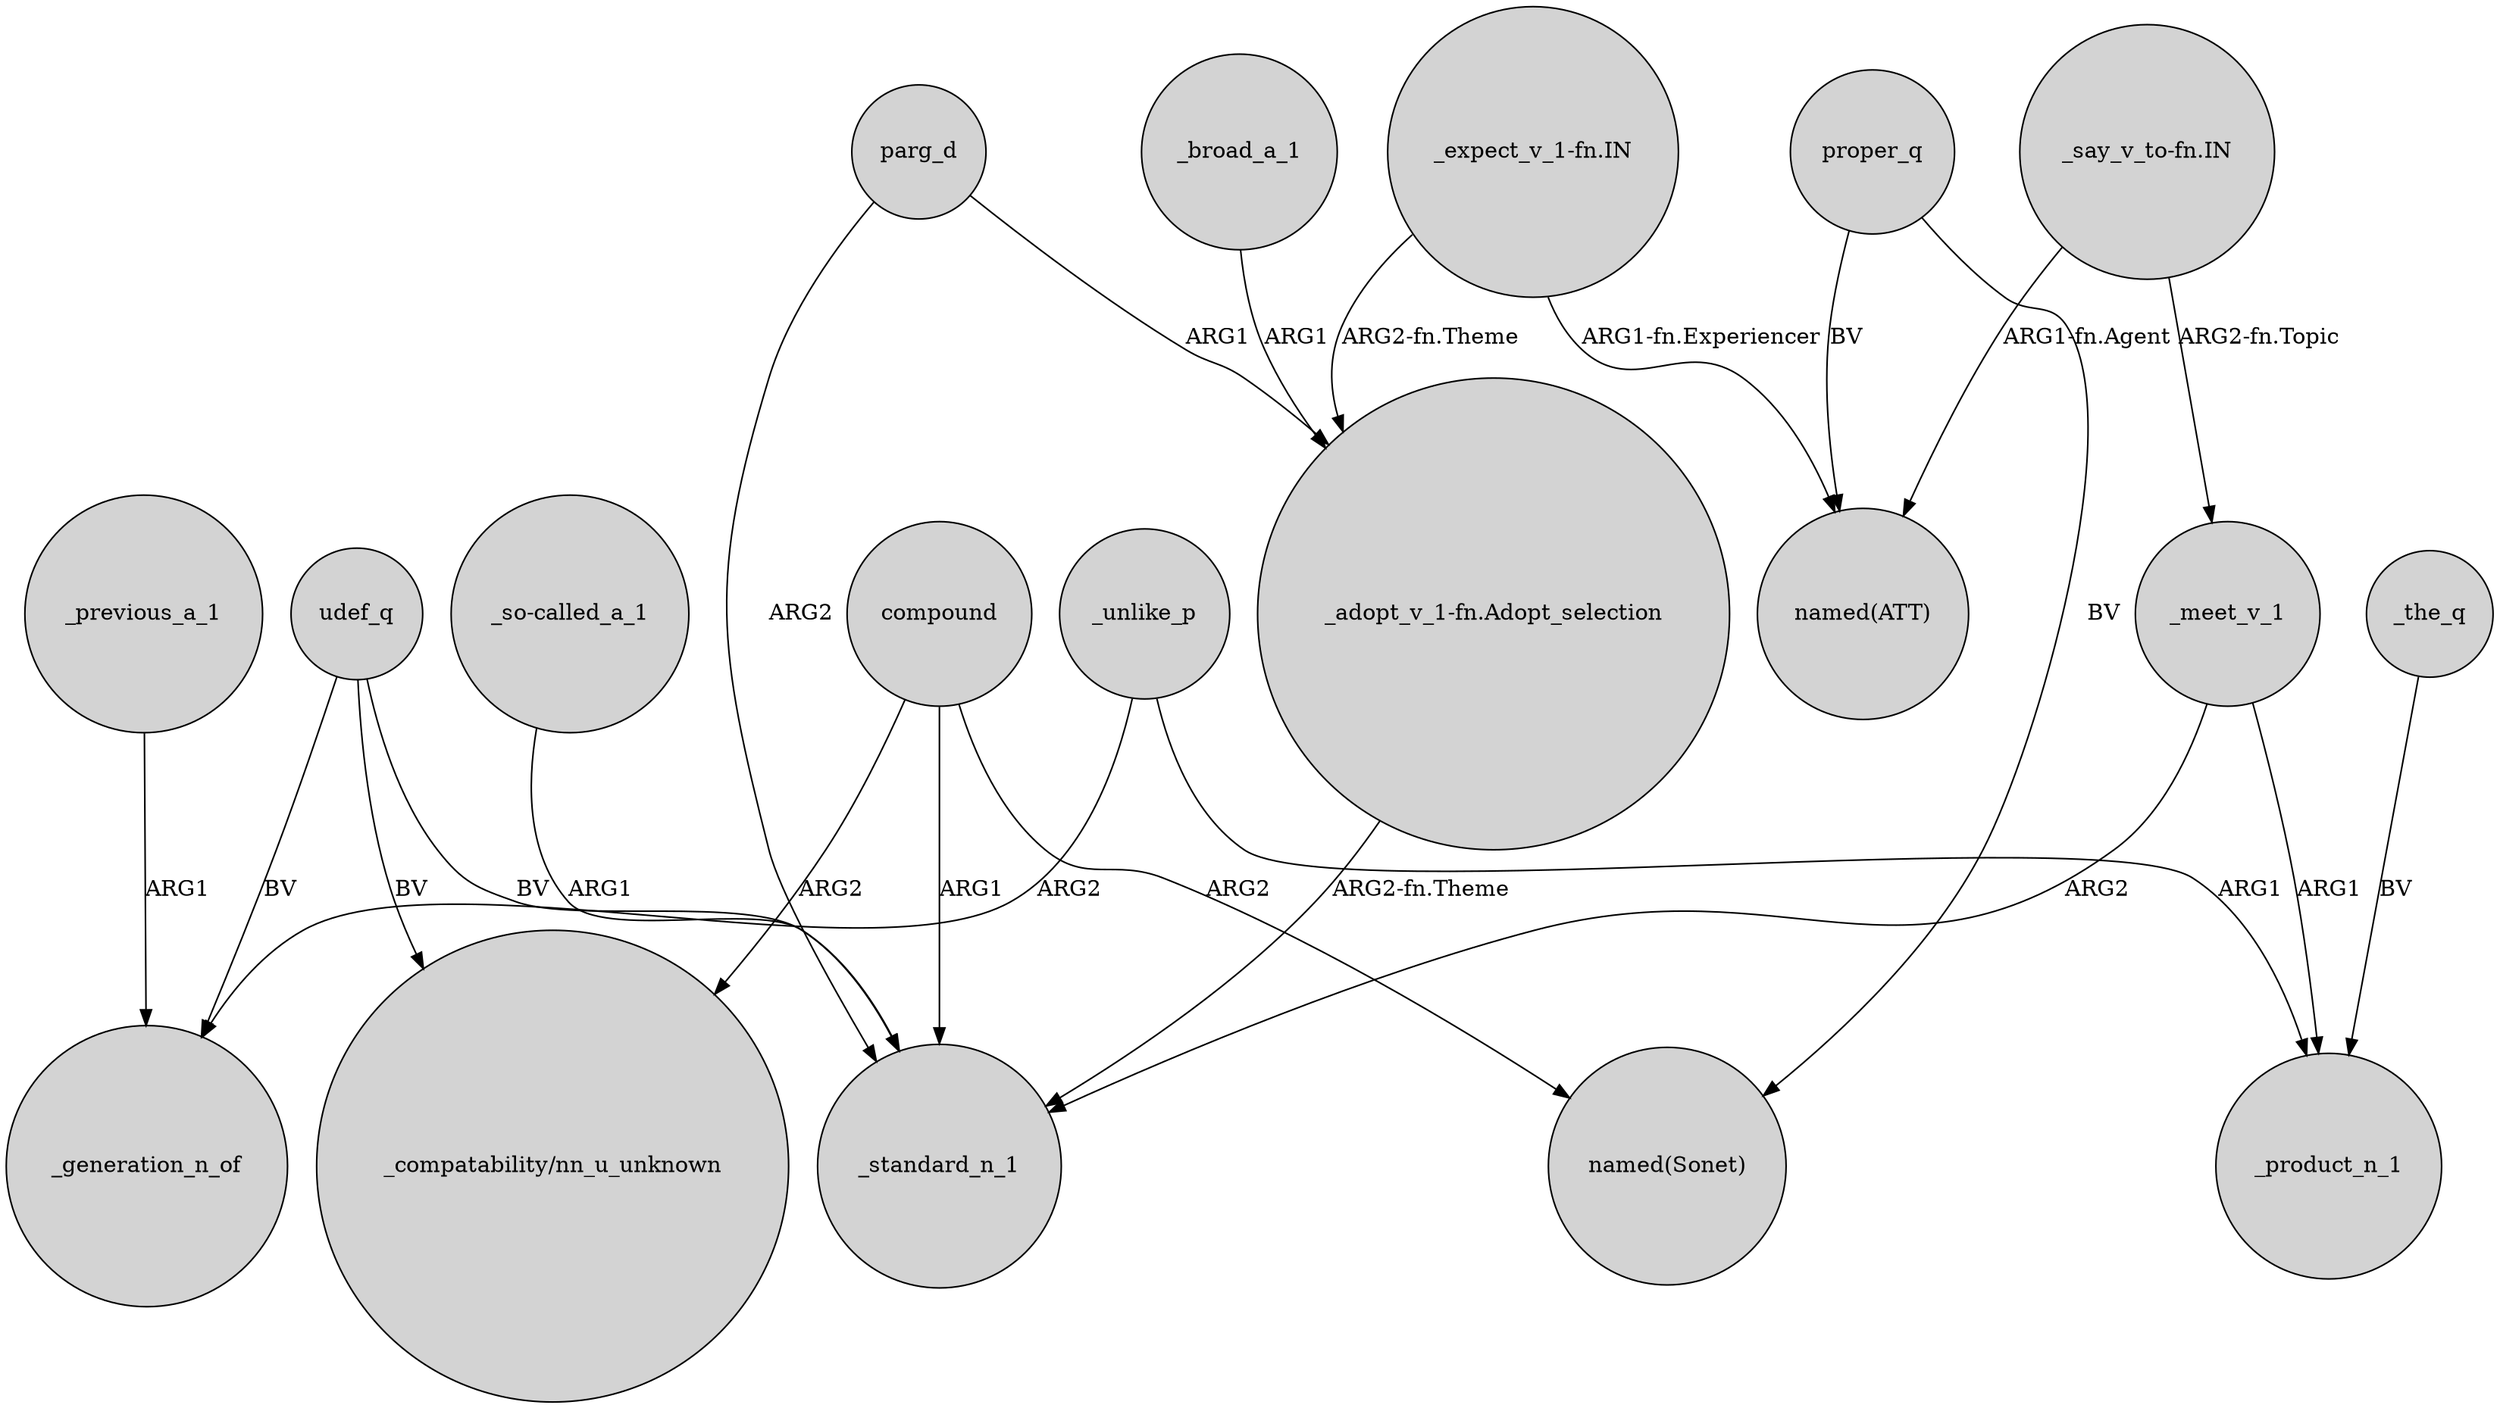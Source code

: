 digraph {
	node [shape=circle style=filled]
	_previous_a_1 -> _generation_n_of [label=ARG1]
	udef_q -> "_compatability/nn_u_unknown" [label=BV]
	"_expect_v_1-fn.IN" -> "_adopt_v_1-fn.Adopt_selection" [label="ARG2-fn.Theme"]
	_unlike_p -> _generation_n_of [label=ARG2]
	proper_q -> "named(ATT)" [label=BV]
	_meet_v_1 -> _product_n_1 [label=ARG1]
	parg_d -> _standard_n_1 [label=ARG2]
	_unlike_p -> _product_n_1 [label=ARG1]
	"_say_v_to-fn.IN" -> _meet_v_1 [label="ARG2-fn.Topic"]
	compound -> "named(Sonet)" [label=ARG2]
	_broad_a_1 -> "_adopt_v_1-fn.Adopt_selection" [label=ARG1]
	udef_q -> _generation_n_of [label=BV]
	"_say_v_to-fn.IN" -> "named(ATT)" [label="ARG1-fn.Agent"]
	_the_q -> _product_n_1 [label=BV]
	parg_d -> "_adopt_v_1-fn.Adopt_selection" [label=ARG1]
	_meet_v_1 -> _standard_n_1 [label=ARG2]
	"_adopt_v_1-fn.Adopt_selection" -> _standard_n_1 [label="ARG2-fn.Theme"]
	proper_q -> "named(Sonet)" [label=BV]
	udef_q -> _standard_n_1 [label=BV]
	compound -> _standard_n_1 [label=ARG1]
	compound -> "_compatability/nn_u_unknown" [label=ARG2]
	"_expect_v_1-fn.IN" -> "named(ATT)" [label="ARG1-fn.Experiencer"]
	"_so-called_a_1" -> _standard_n_1 [label=ARG1]
}
